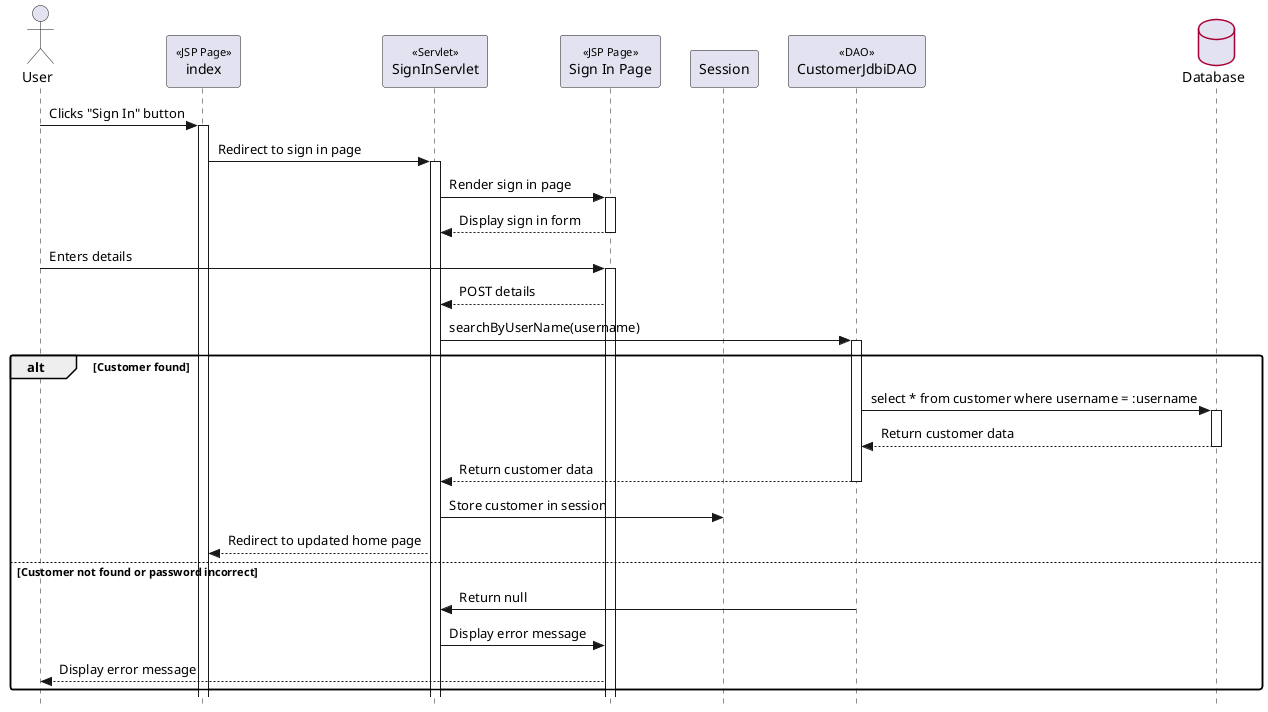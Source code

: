 @startuml

' === Style Tweaks ===

skinparam {
  Style StrictUML
  RoundCorner 5
  ParticipantPadding 10
  Padding 2
  SequenceStereotype {
    Font {
      Size 11
      Style plain
    }
  }
  Database {
    BorderColor #A80036
  }
}

' === Actors / Participants

actor "User" as user
participant "index" as homePage << JSP Page >>
participant "SignInServlet" as signInServlet <<Servlet>>
participant "Sign In Page" as signInPage << JSP Page >>
participant "Session" as session
participant "CustomerJdbiDAO" as dao << DAO >>
database "Database" as db

' === Interactions ===


user -> homePage++ : Clicks "Sign In" button
homePage -> signInServlet++ : Redirect to sign in page
signInServlet -> signInPage++ : Render sign in page
return  Display sign in form
user -> signInPage++ : Enters details
signInPage --> signInServlet : POST details
signInServlet -> dao++ : searchByUserName(username)

alt Customer found
  dao -> db++ : select * from customer where username = :username
return Return customer data
 return Return customer data
  signInServlet -> session : Store customer in session
  signInServlet --> homePage : Redirect to updated home page

else Customer not found or password incorrect
  dao -> signInServlet : Return null
  signInServlet -> signInPage : Display error message
  signInPage --> user : Display error message
end

@enduml

